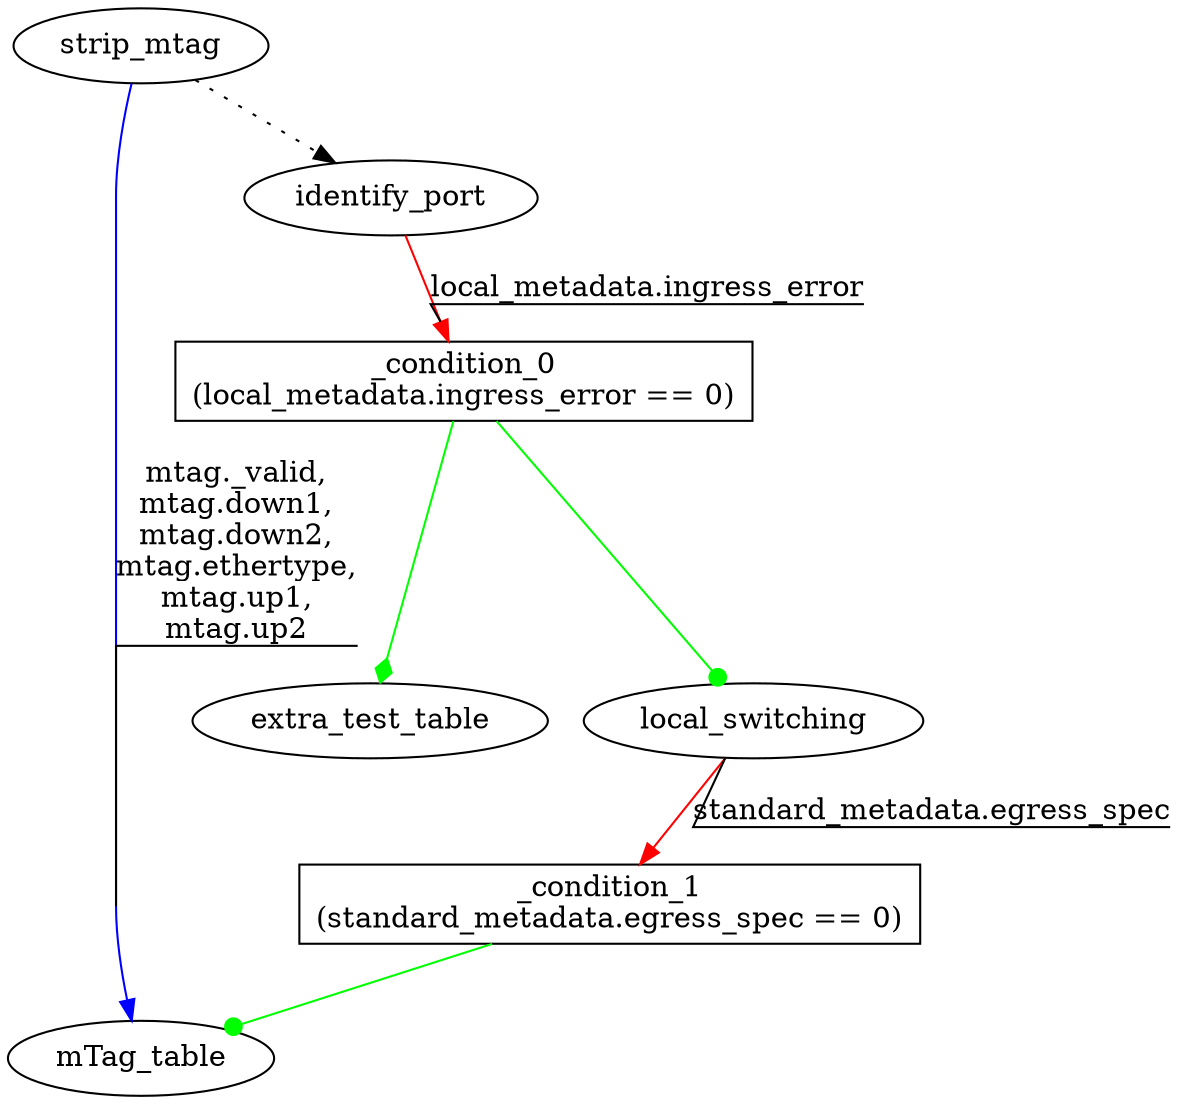 digraph ingress {
_condition_0 [shape=box label="_condition_0\n(local_metadata.ingress_error == 0)"];
_condition_1 [shape=box label="_condition_1\n(standard_metadata.egress_spec == 0)"];
_condition_0 -> extra_test_table [color=green label="" decorate=true arrowhead = diamond];
_condition_0 -> local_switching [color=green label="" decorate=true arrowhead = dot];
_condition_1 -> mTag_table [color=green label="" decorate=true arrowhead = dot];
identify_port -> _condition_0 [color=red label="local_metadata.ingress_error" decorate=true];
local_switching -> _condition_1 [color=red label="standard_metadata.egress_spec" decorate=true];
strip_mtag -> identify_port [style=dotted ];
strip_mtag -> mTag_table [color=blue label="mtag._valid,
mtag.down1,
mtag.down2,
mtag.ethertype,
mtag.up1,
mtag.up2" decorate=true];
}
